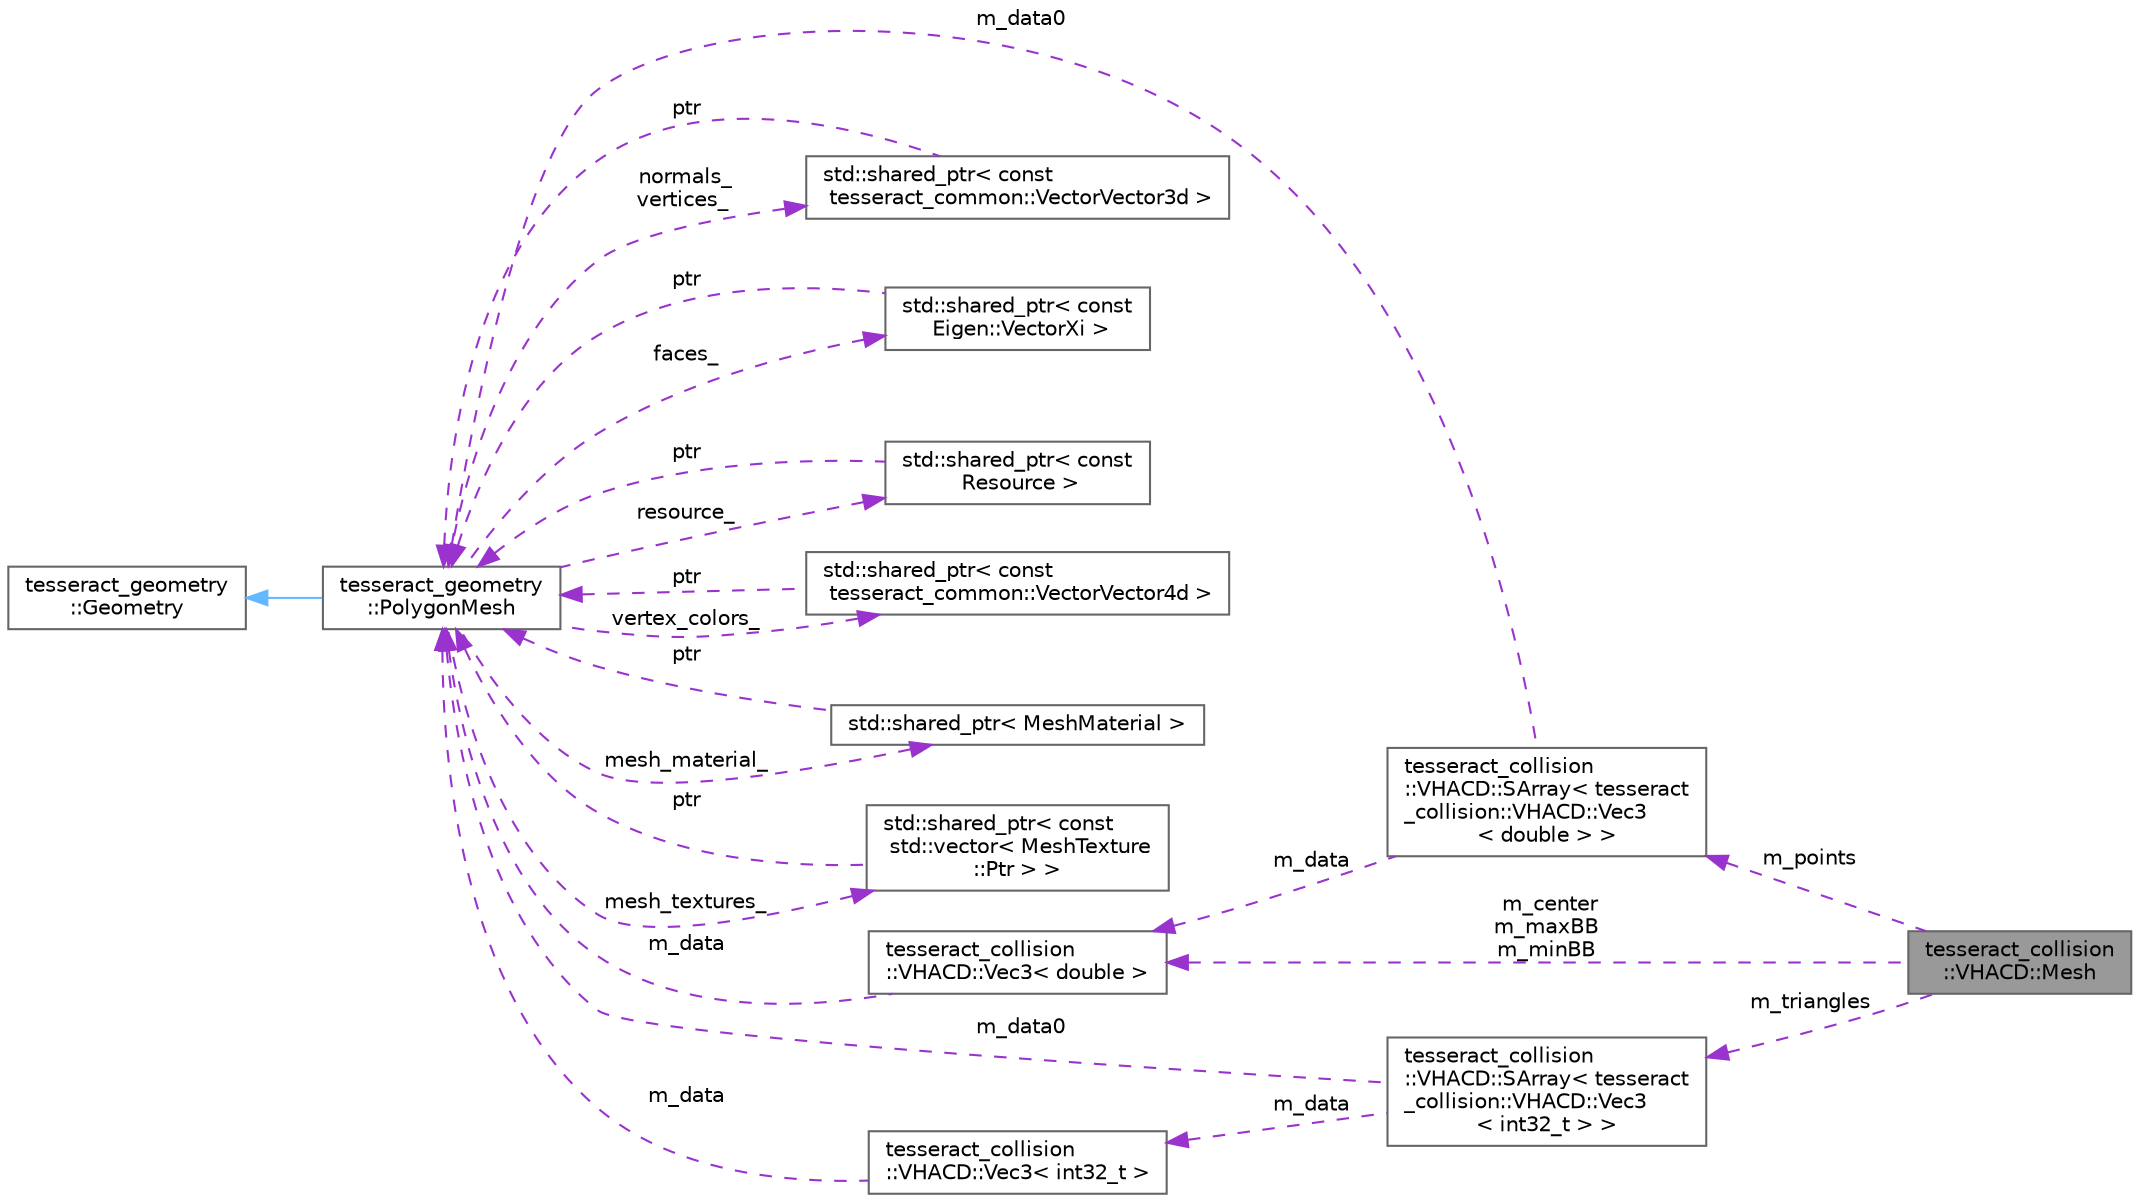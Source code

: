 digraph "tesseract_collision::VHACD::Mesh"
{
 // LATEX_PDF_SIZE
  bgcolor="transparent";
  edge [fontname=Helvetica,fontsize=10,labelfontname=Helvetica,labelfontsize=10];
  node [fontname=Helvetica,fontsize=10,shape=box,height=0.2,width=0.4];
  rankdir="LR";
  Node1 [label="tesseract_collision\l::VHACD::Mesh",height=0.2,width=0.4,color="gray40", fillcolor="grey60", style="filled", fontcolor="black",tooltip="Triangular mesh data structure."];
  Node2 -> Node1 [dir="back",color="darkorchid3",style="dashed",label=" m_points" ];
  Node2 [label="tesseract_collision\l::VHACD::SArray\< tesseract\l_collision::VHACD::Vec3\l\< double \> \>",height=0.2,width=0.4,color="gray40", fillcolor="white", style="filled",URL="$d2/d52/classtesseract__collision_1_1VHACD_1_1SArray.html",tooltip=" "];
  Node3 -> Node2 [dir="back",color="darkorchid3",style="dashed",label=" m_data0" ];
  Node3 [label="tesseract_geometry\l::PolygonMesh",height=0.2,width=0.4,color="gray40", fillcolor="white", style="filled",URL="$d8/dc9/classtesseract__geometry_1_1PolygonMesh.html",tooltip=" "];
  Node4 -> Node3 [dir="back",color="steelblue1",style="solid"];
  Node4 [label="tesseract_geometry\l::Geometry",height=0.2,width=0.4,color="gray40", fillcolor="white", style="filled",URL="$df/d1a/classtesseract__geometry_1_1Geometry.html",tooltip=" "];
  Node5 -> Node3 [dir="back",color="darkorchid3",style="dashed",label=" normals_\nvertices_" ];
  Node5 [label="std::shared_ptr\< const\l tesseract_common::VectorVector3d \>",height=0.2,width=0.4,color="gray40", fillcolor="white", style="filled",tooltip=" "];
  Node3 -> Node5 [dir="back",color="darkorchid3",style="dashed",label=" ptr" ];
  Node6 -> Node3 [dir="back",color="darkorchid3",style="dashed",label=" faces_" ];
  Node6 [label="std::shared_ptr\< const\l Eigen::VectorXi \>",height=0.2,width=0.4,color="gray40", fillcolor="white", style="filled",tooltip=" "];
  Node3 -> Node6 [dir="back",color="darkorchid3",style="dashed",label=" ptr" ];
  Node7 -> Node3 [dir="back",color="darkorchid3",style="dashed",label=" resource_" ];
  Node7 [label="std::shared_ptr\< const\l Resource \>",height=0.2,width=0.4,color="gray40", fillcolor="white", style="filled",tooltip=" "];
  Node3 -> Node7 [dir="back",color="darkorchid3",style="dashed",label=" ptr" ];
  Node8 -> Node3 [dir="back",color="darkorchid3",style="dashed",label=" vertex_colors_" ];
  Node8 [label="std::shared_ptr\< const\l tesseract_common::VectorVector4d \>",height=0.2,width=0.4,color="gray40", fillcolor="white", style="filled",tooltip=" "];
  Node3 -> Node8 [dir="back",color="darkorchid3",style="dashed",label=" ptr" ];
  Node9 -> Node3 [dir="back",color="darkorchid3",style="dashed",label=" mesh_material_" ];
  Node9 [label="std::shared_ptr\< MeshMaterial \>",height=0.2,width=0.4,color="gray40", fillcolor="white", style="filled",tooltip=" "];
  Node3 -> Node9 [dir="back",color="darkorchid3",style="dashed",label=" ptr" ];
  Node10 -> Node3 [dir="back",color="darkorchid3",style="dashed",label=" mesh_textures_" ];
  Node10 [label="std::shared_ptr\< const\l std::vector\< MeshTexture\l::Ptr \> \>",height=0.2,width=0.4,color="gray40", fillcolor="white", style="filled",tooltip=" "];
  Node3 -> Node10 [dir="back",color="darkorchid3",style="dashed",label=" ptr" ];
  Node11 -> Node2 [dir="back",color="darkorchid3",style="dashed",label=" m_data" ];
  Node11 [label="tesseract_collision\l::VHACD::Vec3\< double \>",height=0.2,width=0.4,color="gray40", fillcolor="white", style="filled",URL="$d4/dd6/classtesseract__collision_1_1VHACD_1_1Vec3.html",tooltip=" "];
  Node3 -> Node11 [dir="back",color="darkorchid3",style="dashed",label=" m_data" ];
  Node12 -> Node1 [dir="back",color="darkorchid3",style="dashed",label=" m_triangles" ];
  Node12 [label="tesseract_collision\l::VHACD::SArray\< tesseract\l_collision::VHACD::Vec3\l\< int32_t \> \>",height=0.2,width=0.4,color="gray40", fillcolor="white", style="filled",URL="$d2/d52/classtesseract__collision_1_1VHACD_1_1SArray.html",tooltip=" "];
  Node3 -> Node12 [dir="back",color="darkorchid3",style="dashed",label=" m_data0" ];
  Node13 -> Node12 [dir="back",color="darkorchid3",style="dashed",label=" m_data" ];
  Node13 [label="tesseract_collision\l::VHACD::Vec3\< int32_t \>",height=0.2,width=0.4,color="gray40", fillcolor="white", style="filled",URL="$d4/dd6/classtesseract__collision_1_1VHACD_1_1Vec3.html",tooltip=" "];
  Node3 -> Node13 [dir="back",color="darkorchid3",style="dashed",label=" m_data" ];
  Node11 -> Node1 [dir="back",color="darkorchid3",style="dashed",label=" m_center\nm_maxBB\nm_minBB" ];
}
